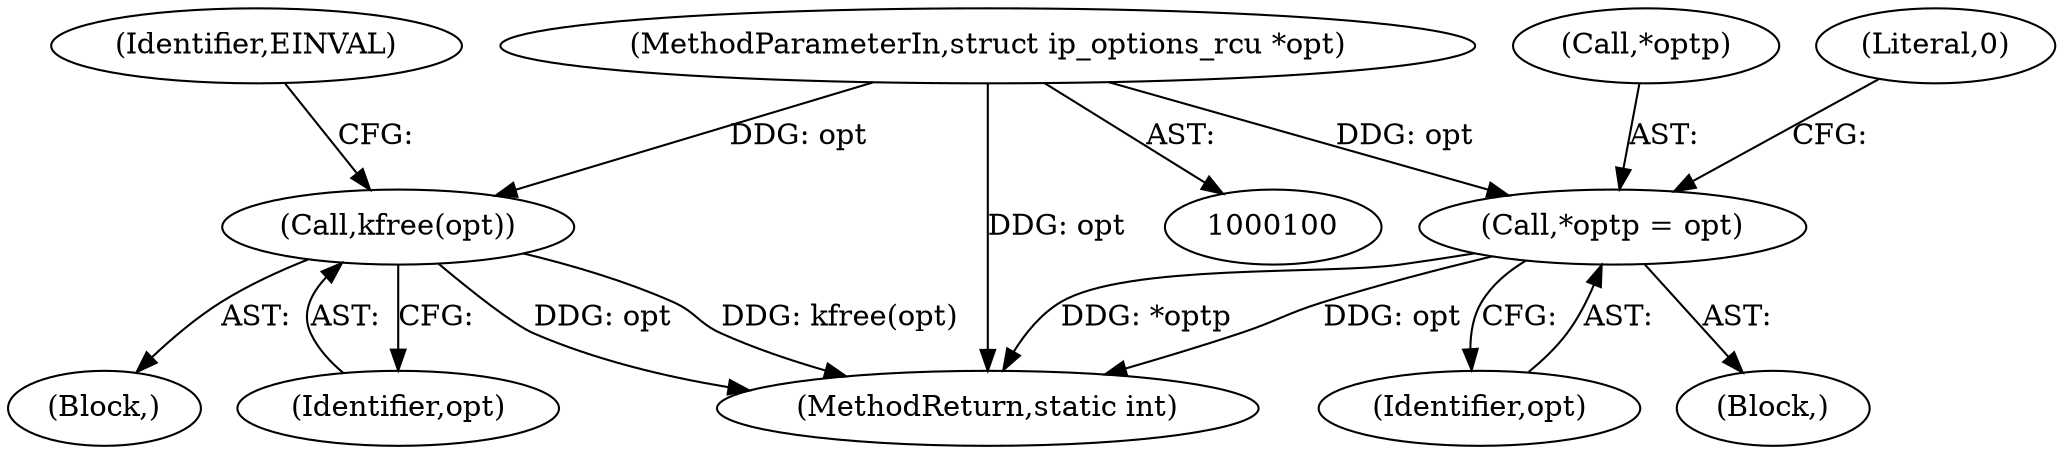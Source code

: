 digraph "0_linux_f6d8bd051c391c1c0458a30b2a7abcd939329259_19@pointer" {
"1000103" [label="(MethodParameterIn,struct ip_options_rcu *opt)"];
"1000138" [label="(Call,kfree(opt))"];
"1000146" [label="(Call,*optp = opt)"];
"1000139" [label="(Identifier,opt)"];
"1000103" [label="(MethodParameterIn,struct ip_options_rcu *opt)"];
"1000137" [label="(Block,)"];
"1000147" [label="(Call,*optp)"];
"1000152" [label="(MethodReturn,static int)"];
"1000149" [label="(Identifier,opt)"];
"1000138" [label="(Call,kfree(opt))"];
"1000146" [label="(Call,*optp = opt)"];
"1000151" [label="(Literal,0)"];
"1000105" [label="(Block,)"];
"1000142" [label="(Identifier,EINVAL)"];
"1000103" -> "1000100"  [label="AST: "];
"1000103" -> "1000152"  [label="DDG: opt"];
"1000103" -> "1000138"  [label="DDG: opt"];
"1000103" -> "1000146"  [label="DDG: opt"];
"1000138" -> "1000137"  [label="AST: "];
"1000138" -> "1000139"  [label="CFG: "];
"1000139" -> "1000138"  [label="AST: "];
"1000142" -> "1000138"  [label="CFG: "];
"1000138" -> "1000152"  [label="DDG: opt"];
"1000138" -> "1000152"  [label="DDG: kfree(opt)"];
"1000146" -> "1000105"  [label="AST: "];
"1000146" -> "1000149"  [label="CFG: "];
"1000147" -> "1000146"  [label="AST: "];
"1000149" -> "1000146"  [label="AST: "];
"1000151" -> "1000146"  [label="CFG: "];
"1000146" -> "1000152"  [label="DDG: opt"];
"1000146" -> "1000152"  [label="DDG: *optp"];
}
